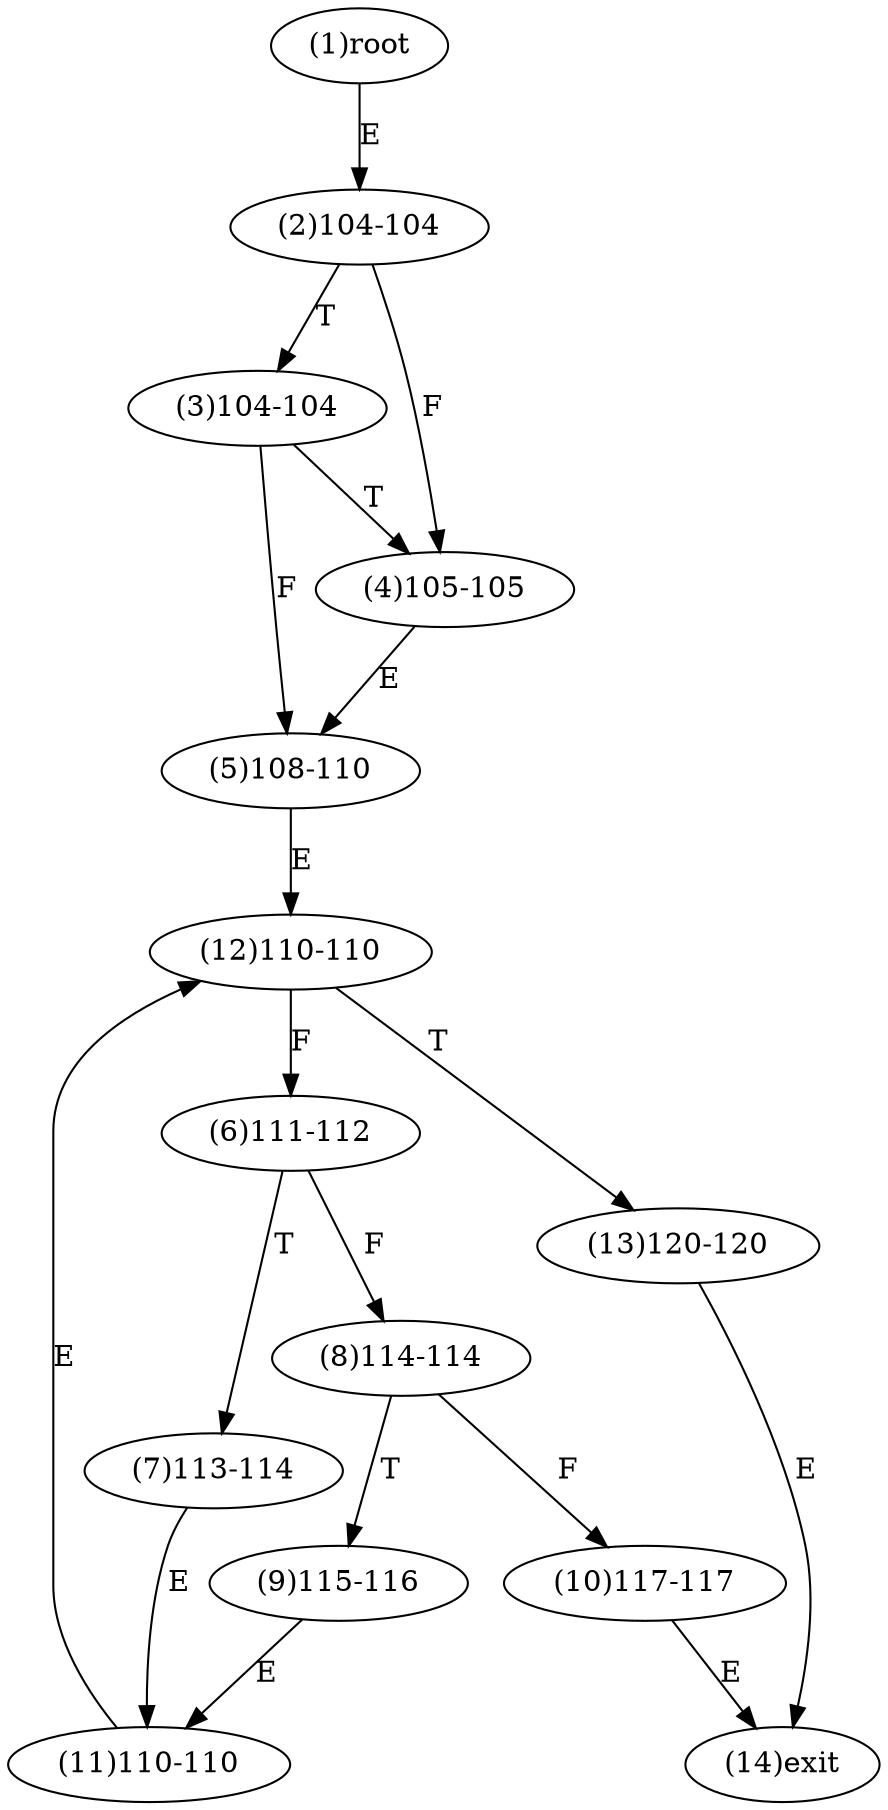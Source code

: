 digraph "" { 
1[ label="(1)root"];
2[ label="(2)104-104"];
3[ label="(3)104-104"];
4[ label="(4)105-105"];
5[ label="(5)108-110"];
6[ label="(6)111-112"];
7[ label="(7)113-114"];
8[ label="(8)114-114"];
9[ label="(9)115-116"];
10[ label="(10)117-117"];
11[ label="(11)110-110"];
12[ label="(12)110-110"];
13[ label="(13)120-120"];
14[ label="(14)exit"];
1->2[ label="E"];
2->4[ label="F"];
2->3[ label="T"];
3->5[ label="F"];
3->4[ label="T"];
4->5[ label="E"];
5->12[ label="E"];
6->8[ label="F"];
6->7[ label="T"];
7->11[ label="E"];
8->10[ label="F"];
8->9[ label="T"];
9->11[ label="E"];
10->14[ label="E"];
11->12[ label="E"];
12->6[ label="F"];
12->13[ label="T"];
13->14[ label="E"];
}